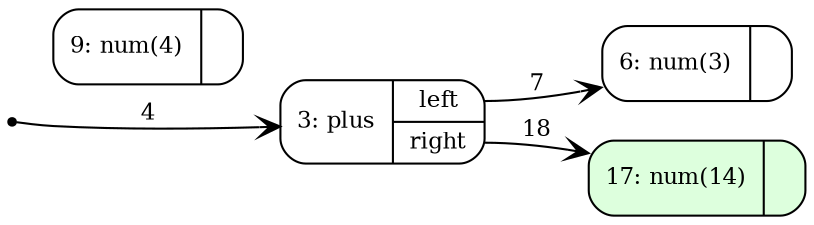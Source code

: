 digraph G {
   node [shape=Mrecord,fontsize=11,ranksep=0];
   edge [arrowhead=vee,fontsize=11,weight=2];
   rankdir = LR;
   {rank=min; n0 [shape=point]};
   n0 [label="{0: root|{<root> root}}",style=filled,fillcolor=black];
n3 [label="{3: plus|{<left> left|<right> right}}",style=filled,fillcolor=white];
n6 [label="{6: num(3)|{}}",style=filled,fillcolor=white];
n9 [label="{9: num(4)|{}}",style=filled,fillcolor=white];
n17 [label="{17: num(14)|{}}",style=filled,fillcolor="#ddffdd"];
n3:right -> n17 [color=black,label="18",edgeURL="#",edgetooltip="id: 18\nsource: 3\nindex: Lang.Index.Exp_plus_right\ntarget: 17",labeltooltip="id: 18\nsource: 3\nindex: Lang.Index.Exp_plus_right\ntarget: 17"];
n3:left -> n6 [color=black,label="7",edgeURL="#",edgetooltip="id: 7\nsource: 3\nindex: Lang.Index.Exp_plus_left\ntarget: 6",labeltooltip="id: 7\nsource: 3\nindex: Lang.Index.Exp_plus_left\ntarget: 6"];
n0:root -> n3 [color=black,label="4",edgeURL="#",edgetooltip="id: 4\nsource: 0\nindex: Lang.Index.Root_root_root\ntarget: 3",labeltooltip="id: 4\nsource: 0\nindex: Lang.Index.Root_root_root\ntarget: 3"]}